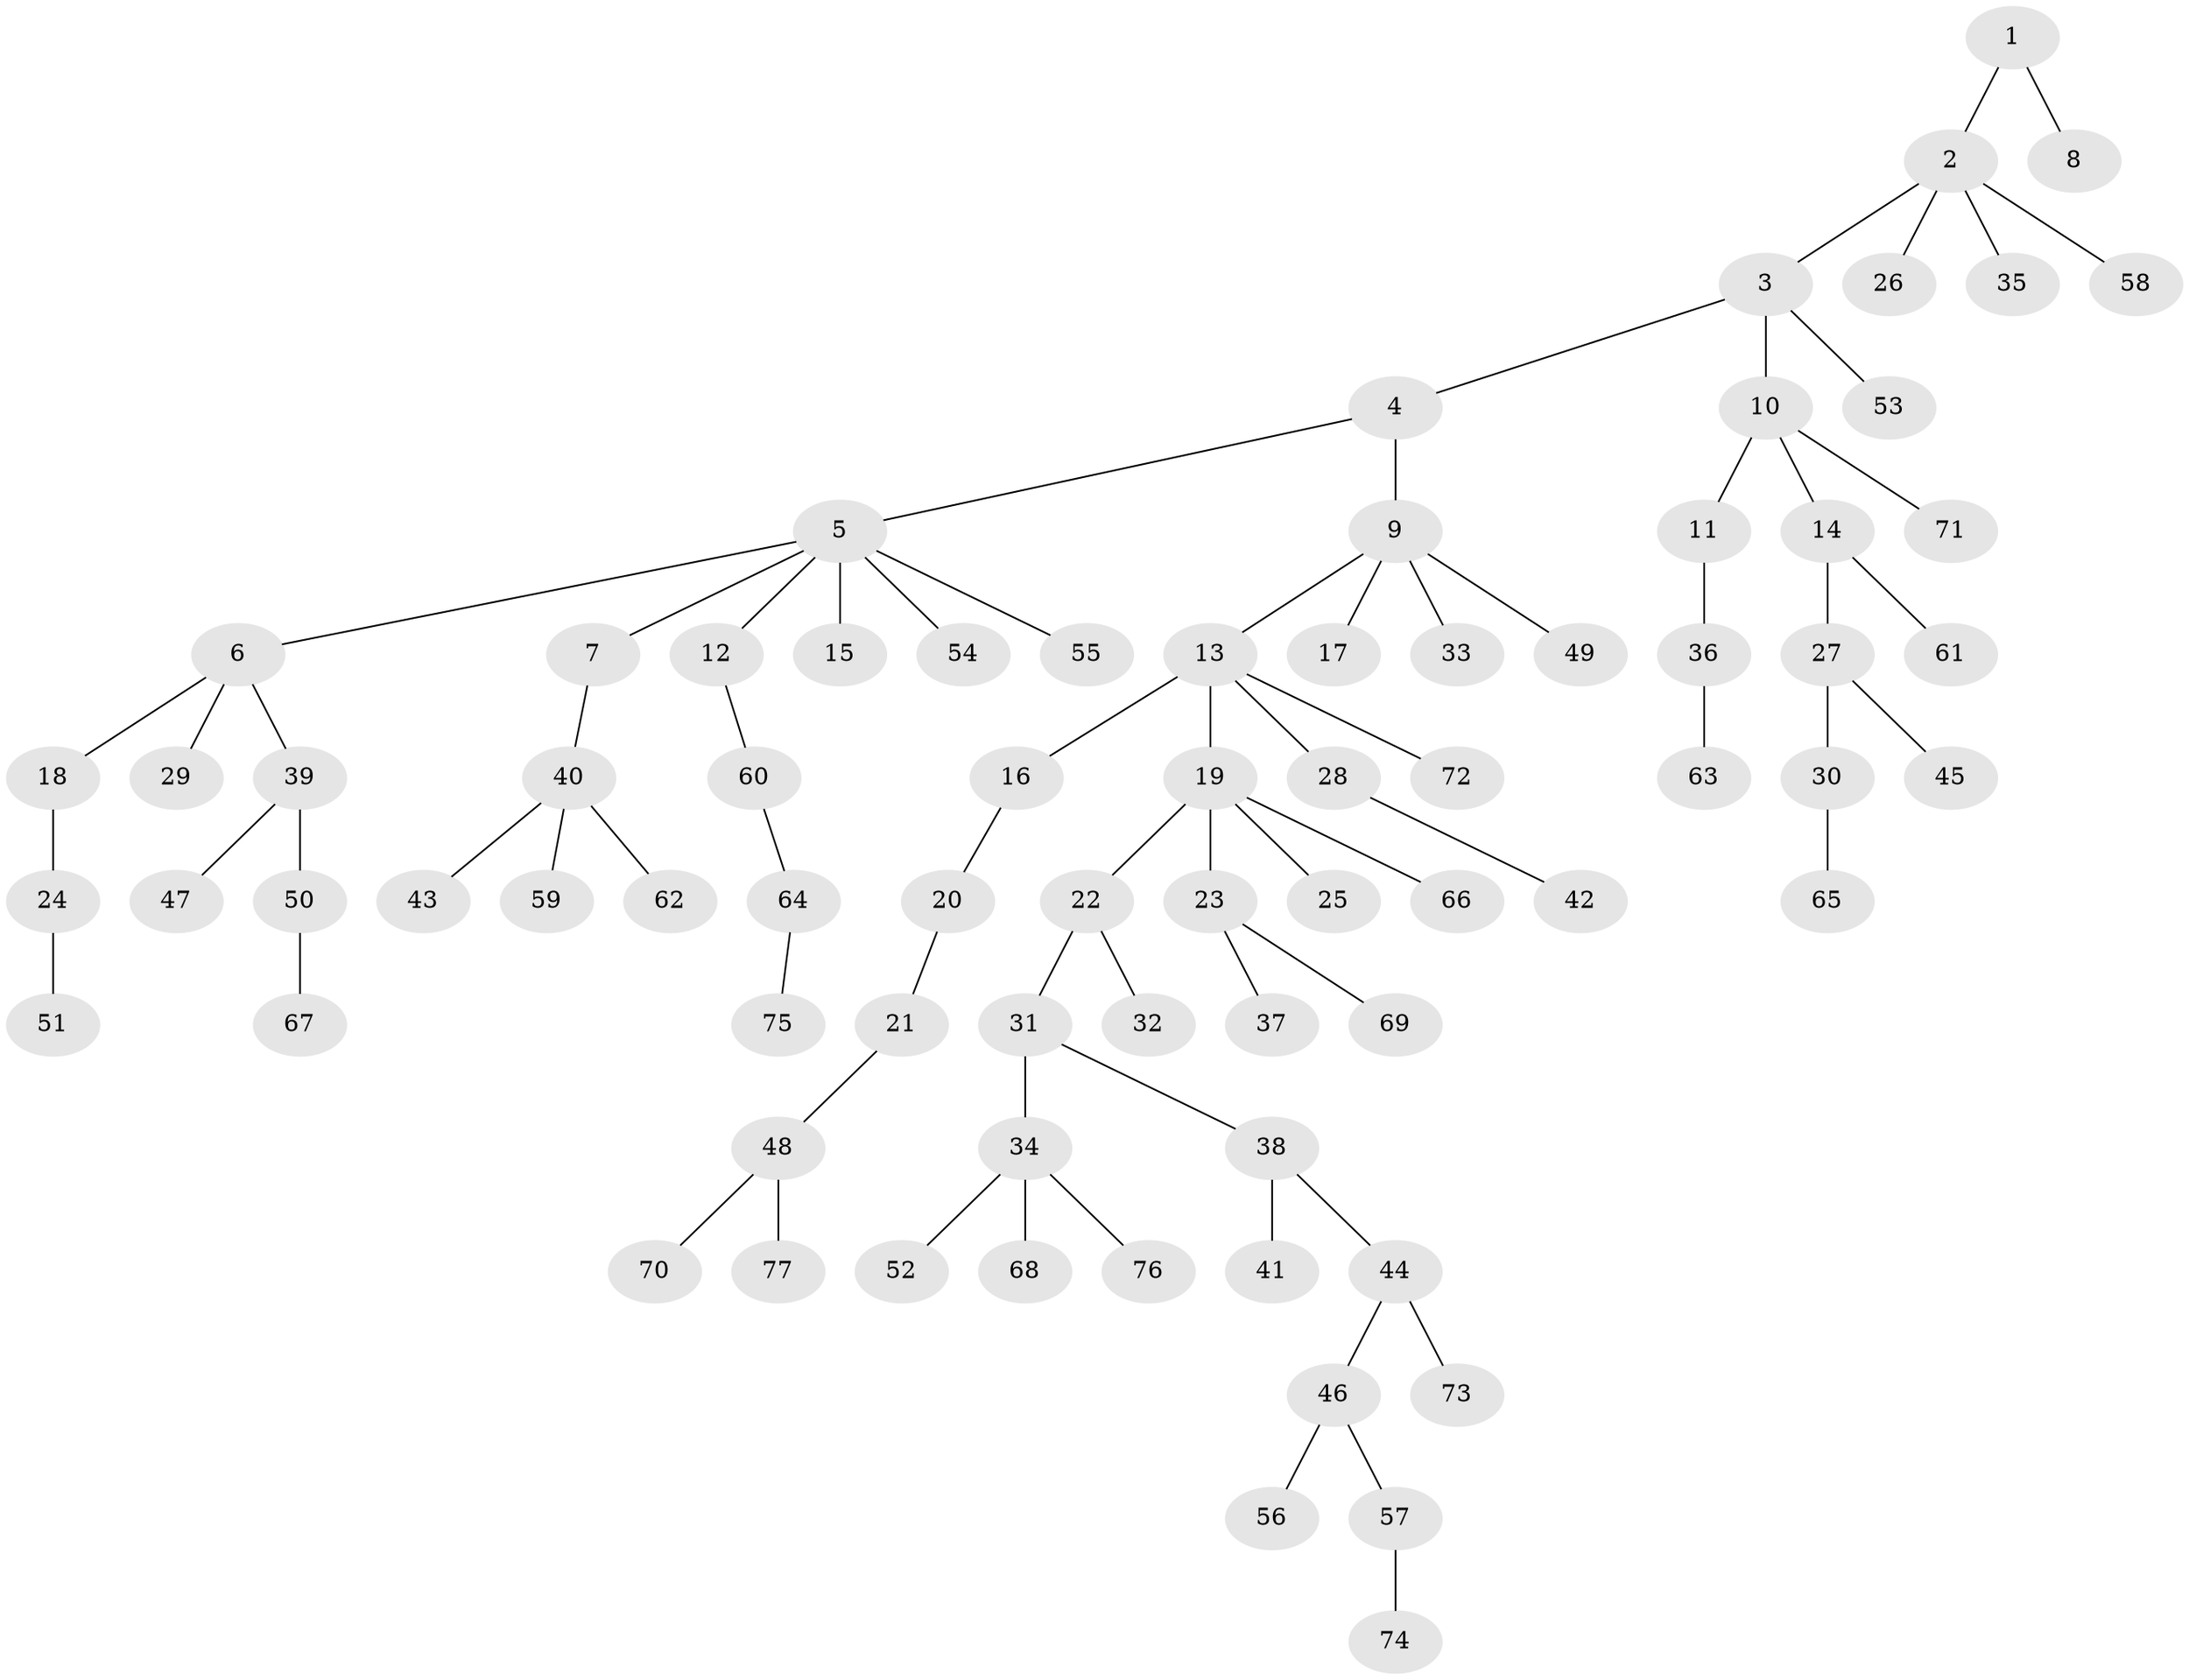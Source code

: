 // Generated by graph-tools (version 1.1) at 2025/11/02/27/25 16:11:26]
// undirected, 77 vertices, 76 edges
graph export_dot {
graph [start="1"]
  node [color=gray90,style=filled];
  1;
  2;
  3;
  4;
  5;
  6;
  7;
  8;
  9;
  10;
  11;
  12;
  13;
  14;
  15;
  16;
  17;
  18;
  19;
  20;
  21;
  22;
  23;
  24;
  25;
  26;
  27;
  28;
  29;
  30;
  31;
  32;
  33;
  34;
  35;
  36;
  37;
  38;
  39;
  40;
  41;
  42;
  43;
  44;
  45;
  46;
  47;
  48;
  49;
  50;
  51;
  52;
  53;
  54;
  55;
  56;
  57;
  58;
  59;
  60;
  61;
  62;
  63;
  64;
  65;
  66;
  67;
  68;
  69;
  70;
  71;
  72;
  73;
  74;
  75;
  76;
  77;
  1 -- 2;
  1 -- 8;
  2 -- 3;
  2 -- 26;
  2 -- 35;
  2 -- 58;
  3 -- 4;
  3 -- 10;
  3 -- 53;
  4 -- 5;
  4 -- 9;
  5 -- 6;
  5 -- 7;
  5 -- 12;
  5 -- 15;
  5 -- 54;
  5 -- 55;
  6 -- 18;
  6 -- 29;
  6 -- 39;
  7 -- 40;
  9 -- 13;
  9 -- 17;
  9 -- 33;
  9 -- 49;
  10 -- 11;
  10 -- 14;
  10 -- 71;
  11 -- 36;
  12 -- 60;
  13 -- 16;
  13 -- 19;
  13 -- 28;
  13 -- 72;
  14 -- 27;
  14 -- 61;
  16 -- 20;
  18 -- 24;
  19 -- 22;
  19 -- 23;
  19 -- 25;
  19 -- 66;
  20 -- 21;
  21 -- 48;
  22 -- 31;
  22 -- 32;
  23 -- 37;
  23 -- 69;
  24 -- 51;
  27 -- 30;
  27 -- 45;
  28 -- 42;
  30 -- 65;
  31 -- 34;
  31 -- 38;
  34 -- 52;
  34 -- 68;
  34 -- 76;
  36 -- 63;
  38 -- 41;
  38 -- 44;
  39 -- 47;
  39 -- 50;
  40 -- 43;
  40 -- 59;
  40 -- 62;
  44 -- 46;
  44 -- 73;
  46 -- 56;
  46 -- 57;
  48 -- 70;
  48 -- 77;
  50 -- 67;
  57 -- 74;
  60 -- 64;
  64 -- 75;
}
